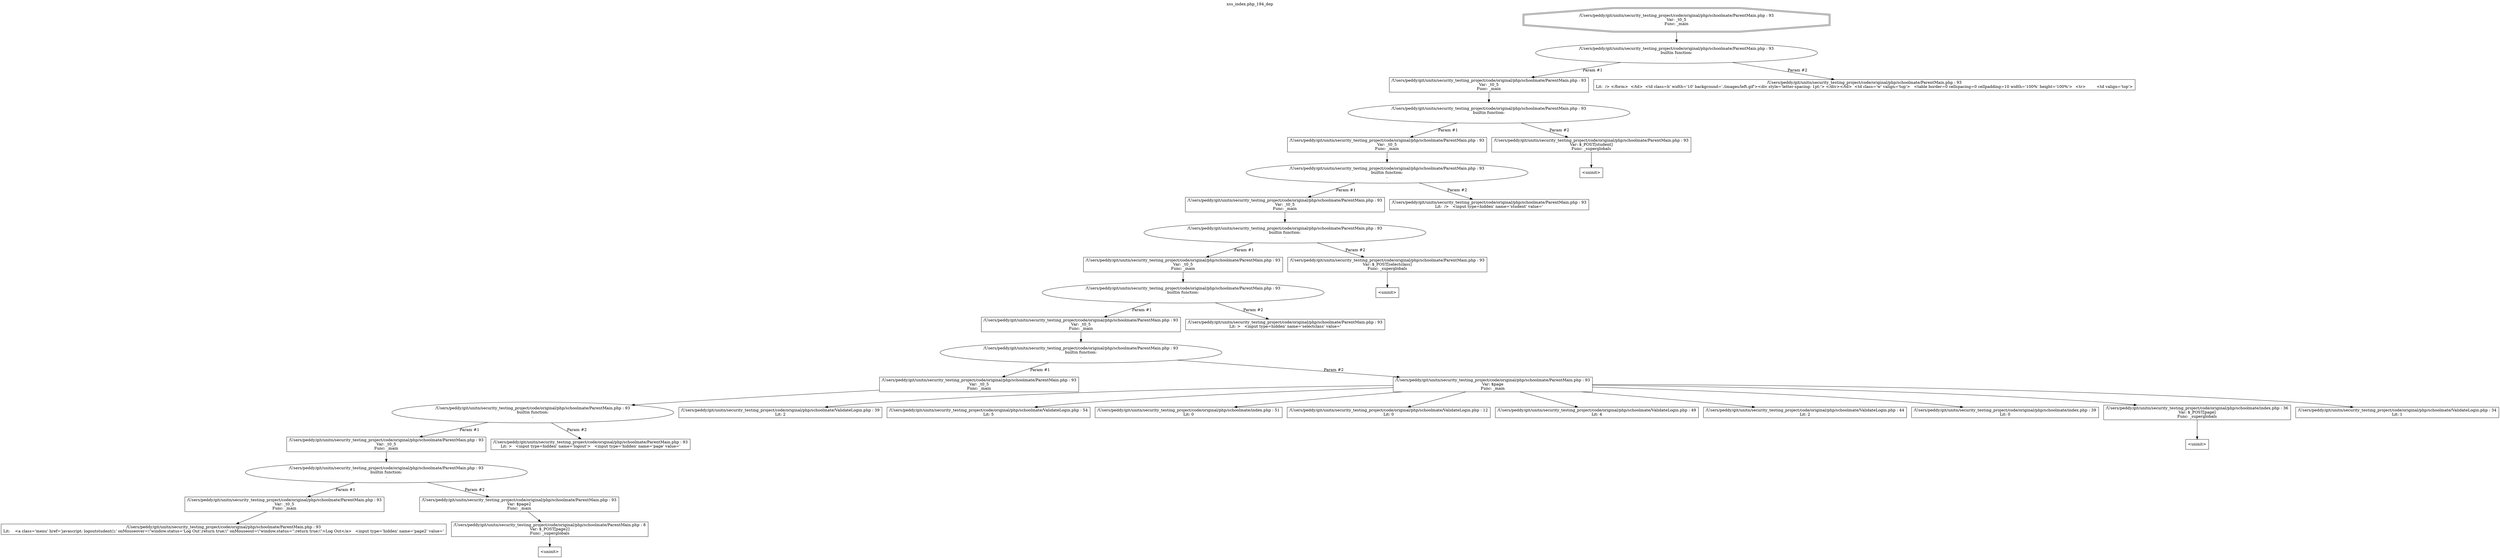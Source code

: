 digraph cfg {
  label="xss_index.php_194_dep";
  labelloc=t;
  n1 [shape=doubleoctagon, label="/Users/peddy/git/unitn/security_testing_project/code/original/php/schoolmate/ParentMain.php : 93\nVar: _t0_5\nFunc: _main\n"];
  n2 [shape=ellipse, label="/Users/peddy/git/unitn/security_testing_project/code/original/php/schoolmate/ParentMain.php : 93\nbuiltin function:\n.\n"];
  n3 [shape=box, label="/Users/peddy/git/unitn/security_testing_project/code/original/php/schoolmate/ParentMain.php : 93\nVar: _t0_5\nFunc: _main\n"];
  n4 [shape=ellipse, label="/Users/peddy/git/unitn/security_testing_project/code/original/php/schoolmate/ParentMain.php : 93\nbuiltin function:\n.\n"];
  n5 [shape=box, label="/Users/peddy/git/unitn/security_testing_project/code/original/php/schoolmate/ParentMain.php : 93\nVar: _t0_5\nFunc: _main\n"];
  n6 [shape=ellipse, label="/Users/peddy/git/unitn/security_testing_project/code/original/php/schoolmate/ParentMain.php : 93\nbuiltin function:\n.\n"];
  n7 [shape=box, label="/Users/peddy/git/unitn/security_testing_project/code/original/php/schoolmate/ParentMain.php : 93\nVar: _t0_5\nFunc: _main\n"];
  n8 [shape=ellipse, label="/Users/peddy/git/unitn/security_testing_project/code/original/php/schoolmate/ParentMain.php : 93\nbuiltin function:\n.\n"];
  n9 [shape=box, label="/Users/peddy/git/unitn/security_testing_project/code/original/php/schoolmate/ParentMain.php : 93\nVar: _t0_5\nFunc: _main\n"];
  n10 [shape=ellipse, label="/Users/peddy/git/unitn/security_testing_project/code/original/php/schoolmate/ParentMain.php : 93\nbuiltin function:\n.\n"];
  n11 [shape=box, label="/Users/peddy/git/unitn/security_testing_project/code/original/php/schoolmate/ParentMain.php : 93\nVar: _t0_5\nFunc: _main\n"];
  n12 [shape=ellipse, label="/Users/peddy/git/unitn/security_testing_project/code/original/php/schoolmate/ParentMain.php : 93\nbuiltin function:\n.\n"];
  n13 [shape=box, label="/Users/peddy/git/unitn/security_testing_project/code/original/php/schoolmate/ParentMain.php : 93\nVar: _t0_5\nFunc: _main\n"];
  n14 [shape=ellipse, label="/Users/peddy/git/unitn/security_testing_project/code/original/php/schoolmate/ParentMain.php : 93\nbuiltin function:\n.\n"];
  n15 [shape=box, label="/Users/peddy/git/unitn/security_testing_project/code/original/php/schoolmate/ParentMain.php : 93\nVar: _t0_5\nFunc: _main\n"];
  n16 [shape=ellipse, label="/Users/peddy/git/unitn/security_testing_project/code/original/php/schoolmate/ParentMain.php : 93\nbuiltin function:\n.\n"];
  n17 [shape=box, label="/Users/peddy/git/unitn/security_testing_project/code/original/php/schoolmate/ParentMain.php : 93\nVar: _t0_5\nFunc: _main\n"];
  n18 [shape=box, label="/Users/peddy/git/unitn/security_testing_project/code/original/php/schoolmate/ParentMain.php : 93\nLit:    <a class='menu' href='javascript: logoutstudent();' onMouseover=\\\"window.status='Log Out';return true;\\\" onMouseout=\\\"window.status='';return true;\\\">Log Out</a>   <input type='hidden' name='page2' value='\n"];
  n19 [shape=box, label="/Users/peddy/git/unitn/security_testing_project/code/original/php/schoolmate/ParentMain.php : 93\nVar: $page2\nFunc: _main\n"];
  n20 [shape=box, label="/Users/peddy/git/unitn/security_testing_project/code/original/php/schoolmate/ParentMain.php : 8\nVar: $_POST[page2]\nFunc: _superglobals\n"];
  n21 [shape=box, label="<uninit>"];
  n22 [shape=box, label="/Users/peddy/git/unitn/security_testing_project/code/original/php/schoolmate/ParentMain.php : 93\nLit: >   <input type=hidden' name='logout'>   <input type='hidden' name='page' value='\n"];
  n23 [shape=box, label="/Users/peddy/git/unitn/security_testing_project/code/original/php/schoolmate/ParentMain.php : 93\nVar: $page\nFunc: _main\n"];
  n24 [shape=box, label="/Users/peddy/git/unitn/security_testing_project/code/original/php/schoolmate/ValidateLogin.php : 39\nLit: 2\n"];
  n25 [shape=box, label="/Users/peddy/git/unitn/security_testing_project/code/original/php/schoolmate/ValidateLogin.php : 54\nLit: 5\n"];
  n26 [shape=box, label="/Users/peddy/git/unitn/security_testing_project/code/original/php/schoolmate/index.php : 51\nLit: 0\n"];
  n27 [shape=box, label="/Users/peddy/git/unitn/security_testing_project/code/original/php/schoolmate/ValidateLogin.php : 12\nLit: 0\n"];
  n28 [shape=box, label="/Users/peddy/git/unitn/security_testing_project/code/original/php/schoolmate/ValidateLogin.php : 49\nLit: 4\n"];
  n29 [shape=box, label="/Users/peddy/git/unitn/security_testing_project/code/original/php/schoolmate/ValidateLogin.php : 44\nLit: 2\n"];
  n30 [shape=box, label="/Users/peddy/git/unitn/security_testing_project/code/original/php/schoolmate/index.php : 39\nLit: 0\n"];
  n31 [shape=box, label="/Users/peddy/git/unitn/security_testing_project/code/original/php/schoolmate/index.php : 36\nVar: $_POST[page]\nFunc: _superglobals\n"];
  n32 [shape=box, label="<uninit>"];
  n33 [shape=box, label="/Users/peddy/git/unitn/security_testing_project/code/original/php/schoolmate/ValidateLogin.php : 34\nLit: 1\n"];
  n34 [shape=box, label="/Users/peddy/git/unitn/security_testing_project/code/original/php/schoolmate/ParentMain.php : 93\nLit: >   <input type=hidden' name='selectclass' value='\n"];
  n35 [shape=box, label="/Users/peddy/git/unitn/security_testing_project/code/original/php/schoolmate/ParentMain.php : 93\nVar: $_POST[selectclass]\nFunc: _superglobals\n"];
  n36 [shape=box, label="<uninit>"];
  n37 [shape=box, label="/Users/peddy/git/unitn/security_testing_project/code/original/php/schoolmate/ParentMain.php : 93\nLit:  />   <input type=hidden' name='student' value='\n"];
  n38 [shape=box, label="/Users/peddy/git/unitn/security_testing_project/code/original/php/schoolmate/ParentMain.php : 93\nVar: $_POST[student]\nFunc: _superglobals\n"];
  n39 [shape=box, label="<uninit>"];
  n40 [shape=box, label="/Users/peddy/git/unitn/security_testing_project/code/original/php/schoolmate/ParentMain.php : 93\nLit:  /> </form>  </td>  <td class=b' width='10' background='./images/left.gif'><div style='letter-spacing: 1pt;'>&nbsp;</div></td>  <td class='w' valign='top'>   <table border=0 cellspacing=0 cellpadding=10 width='100%' height='100%'>	<tr>	 <td valign='top'>\n"];
  n1 -> n2;
  n3 -> n4;
  n5 -> n6;
  n7 -> n8;
  n9 -> n10;
  n11 -> n12;
  n13 -> n14;
  n15 -> n16;
  n17 -> n18;
  n16 -> n17[label="Param #1"];
  n16 -> n19[label="Param #2"];
  n20 -> n21;
  n19 -> n20;
  n14 -> n15[label="Param #1"];
  n14 -> n22[label="Param #2"];
  n12 -> n13[label="Param #1"];
  n12 -> n23[label="Param #2"];
  n23 -> n24;
  n23 -> n25;
  n23 -> n26;
  n23 -> n27;
  n23 -> n28;
  n23 -> n29;
  n23 -> n30;
  n23 -> n31;
  n23 -> n33;
  n31 -> n32;
  n10 -> n11[label="Param #1"];
  n10 -> n34[label="Param #2"];
  n8 -> n9[label="Param #1"];
  n8 -> n35[label="Param #2"];
  n35 -> n36;
  n6 -> n7[label="Param #1"];
  n6 -> n37[label="Param #2"];
  n4 -> n5[label="Param #1"];
  n4 -> n38[label="Param #2"];
  n38 -> n39;
  n2 -> n3[label="Param #1"];
  n2 -> n40[label="Param #2"];
}
